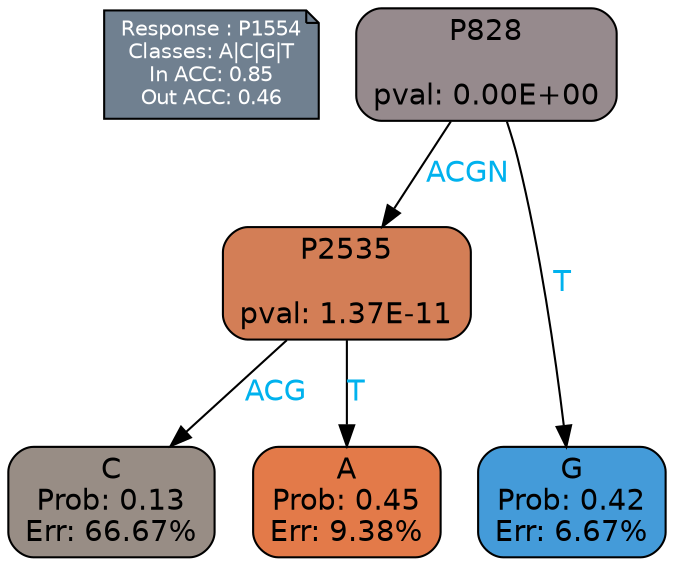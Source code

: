 digraph Tree {
node [shape=box, style="filled, rounded", color="black", fontname=helvetica] ;
graph [ranksep=equally, splines=polylines, bgcolor=transparent, dpi=600] ;
edge [fontname=helvetica] ;
LEGEND [label="Response : P1554
Classes: A|C|G|T
In ACC: 0.85
Out ACC: 0.46
",shape=note,align=left,style=filled,fillcolor="slategray",fontcolor="white",fontsize=10];1 [label="P828

pval: 0.00E+00", fillcolor="#968a8d"] ;
2 [label="P2535

pval: 1.37E-11", fillcolor="#d37e56"] ;
3 [label="C
Prob: 0.13
Err: 66.67%", fillcolor="#988d85"] ;
4 [label="A
Prob: 0.45
Err: 9.38%", fillcolor="#e37a49"] ;
5 [label="G
Prob: 0.42
Err: 6.67%", fillcolor="#449bd9"] ;
1 -> 2 [label="ACGN",fontcolor=deepskyblue2] ;
1 -> 5 [label="T",fontcolor=deepskyblue2] ;
2 -> 3 [label="ACG",fontcolor=deepskyblue2] ;
2 -> 4 [label="T",fontcolor=deepskyblue2] ;
{rank = same; 3;4;5;}{rank = same; LEGEND;1;}}